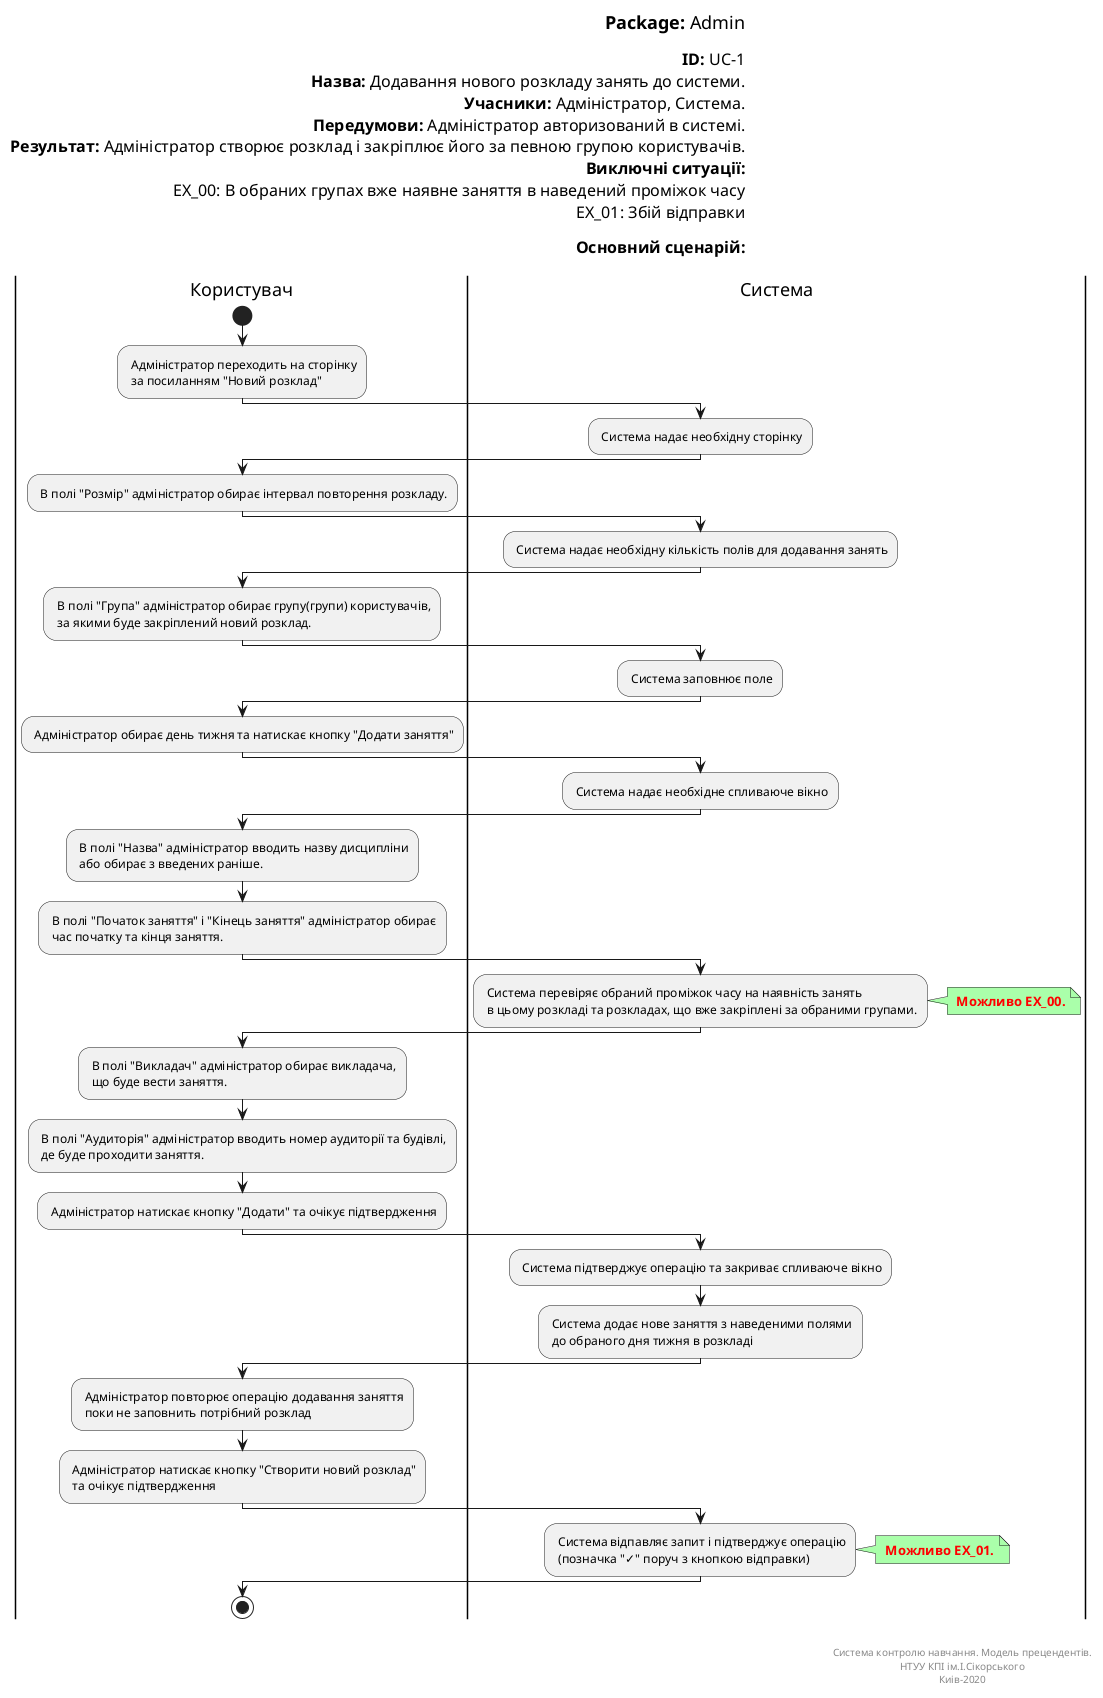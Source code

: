 @startuml
left header
<font color=000 size=18><b>Package:</b> Admin

<font color=000 size=16><b>ID:</b> UC-1
<font color=000 size=16><b>Назва:</b> Додавання нового розкладу занять до системи.
<font color=000 size=16><b>Учасники:</b> Адміністратор, Система.
<font color=000 size=16><b>Передумови:</b> Адміністратор авторизований в системі.
<font color=000 size=16><b>Результат:</b> Адміністратор створює розклад і закріплює його за певною групою користувачів.
<font color=000 size=16><b>Виключні ситуації:</b>
<font color=000 size=16> EX_00: В обраних групах вже наявне заняття в наведений проміжок часу
<font color=000 size=16> EX_01: Збій відправки

<font color=000 size=16><b>Основний сценарій:</b>

end header

|Користувач|
start
: Адміністратор переходить на сторінку 
 за посиланням "Новий розклад";

|Система|
: Система надає необхідну сторінку;

|Користувач|
: В полі "Розмір" адміністратор обирає інтервал повторення розкладу.;

|Система|
: Система надає необхідну кількість полів для додавання занять;

|Користувач|
: В полі "Група" адміністратор обирає групу(групи) користувачів, 
 за якими буде закріплений новий розклад.;

|Система|
: Система заповнює поле;

|Користувач|
: Адміністратор обирає день тижня та натискає кнопку "Додати заняття";

|Система|
: Система надає необхідне спливаюче вікно;

|Користувач|
: В полі "Назва" адміністратор вводить назву дисципліни
 або обирає з введених раніше.;

: В полі "Початок заняття" і "Кінець заняття" адміністратор обирає
 час початку та кінця заняття.;

|Система|
: Система перевіряє обраний проміжок часу на наявність занять
 в цьому розкладі та розкладах, що вже закріплені за обраними групами.;

note right #aaffaa
<font color=red><b> Можливо EX_00.
end note

|Користувач|
: В полі "Викладач" адміністратор обирає викладача,
 що буде вести заняття.;

: В полі "Аудиторія" адміністратор вводить номер аудиторії та будівлі,
 де буде проходити заняття.;

: Адміністратор натискає кнопку "Додати" та очікує підтвердження;

|Система|
: Система підтверджує операцію та закриває спливаюче вікно;

: Система додає нове заняття з наведеними полями 
 до обраного дня тижня в розкладі;

|Користувач|
: Адміністратор повторює операцію додавання заняття
 поки не заповнить потрібний розклад;

: Адміністратор натискає кнопку "Створити новий розклад"
 та очікує підтвердження;

|Система|
: Система відпавляє запит і підтверджує операцію
 (позначка "✓" поруч з кнопкою відправки);

note right #aaffaa
<font color=red><b> Можливо EX_01.
end note

|Користувач|
stop;

right footer


Система контролю навчання. Модель прецендентів.
НТУУ КПІ ім.І.Сікорського
Киів-2020
end footer
@enduml
